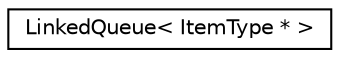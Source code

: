 digraph "Graphical Class Hierarchy"
{
 // LATEX_PDF_SIZE
  edge [fontname="Helvetica",fontsize="10",labelfontname="Helvetica",labelfontsize="10"];
  node [fontname="Helvetica",fontsize="10",shape=record];
  rankdir="LR";
  Node0 [label="LinkedQueue\< ItemType * \>",height=0.2,width=0.4,color="black", fillcolor="white", style="filled",URL="$class_linked_queue.html",tooltip=" "];
}
